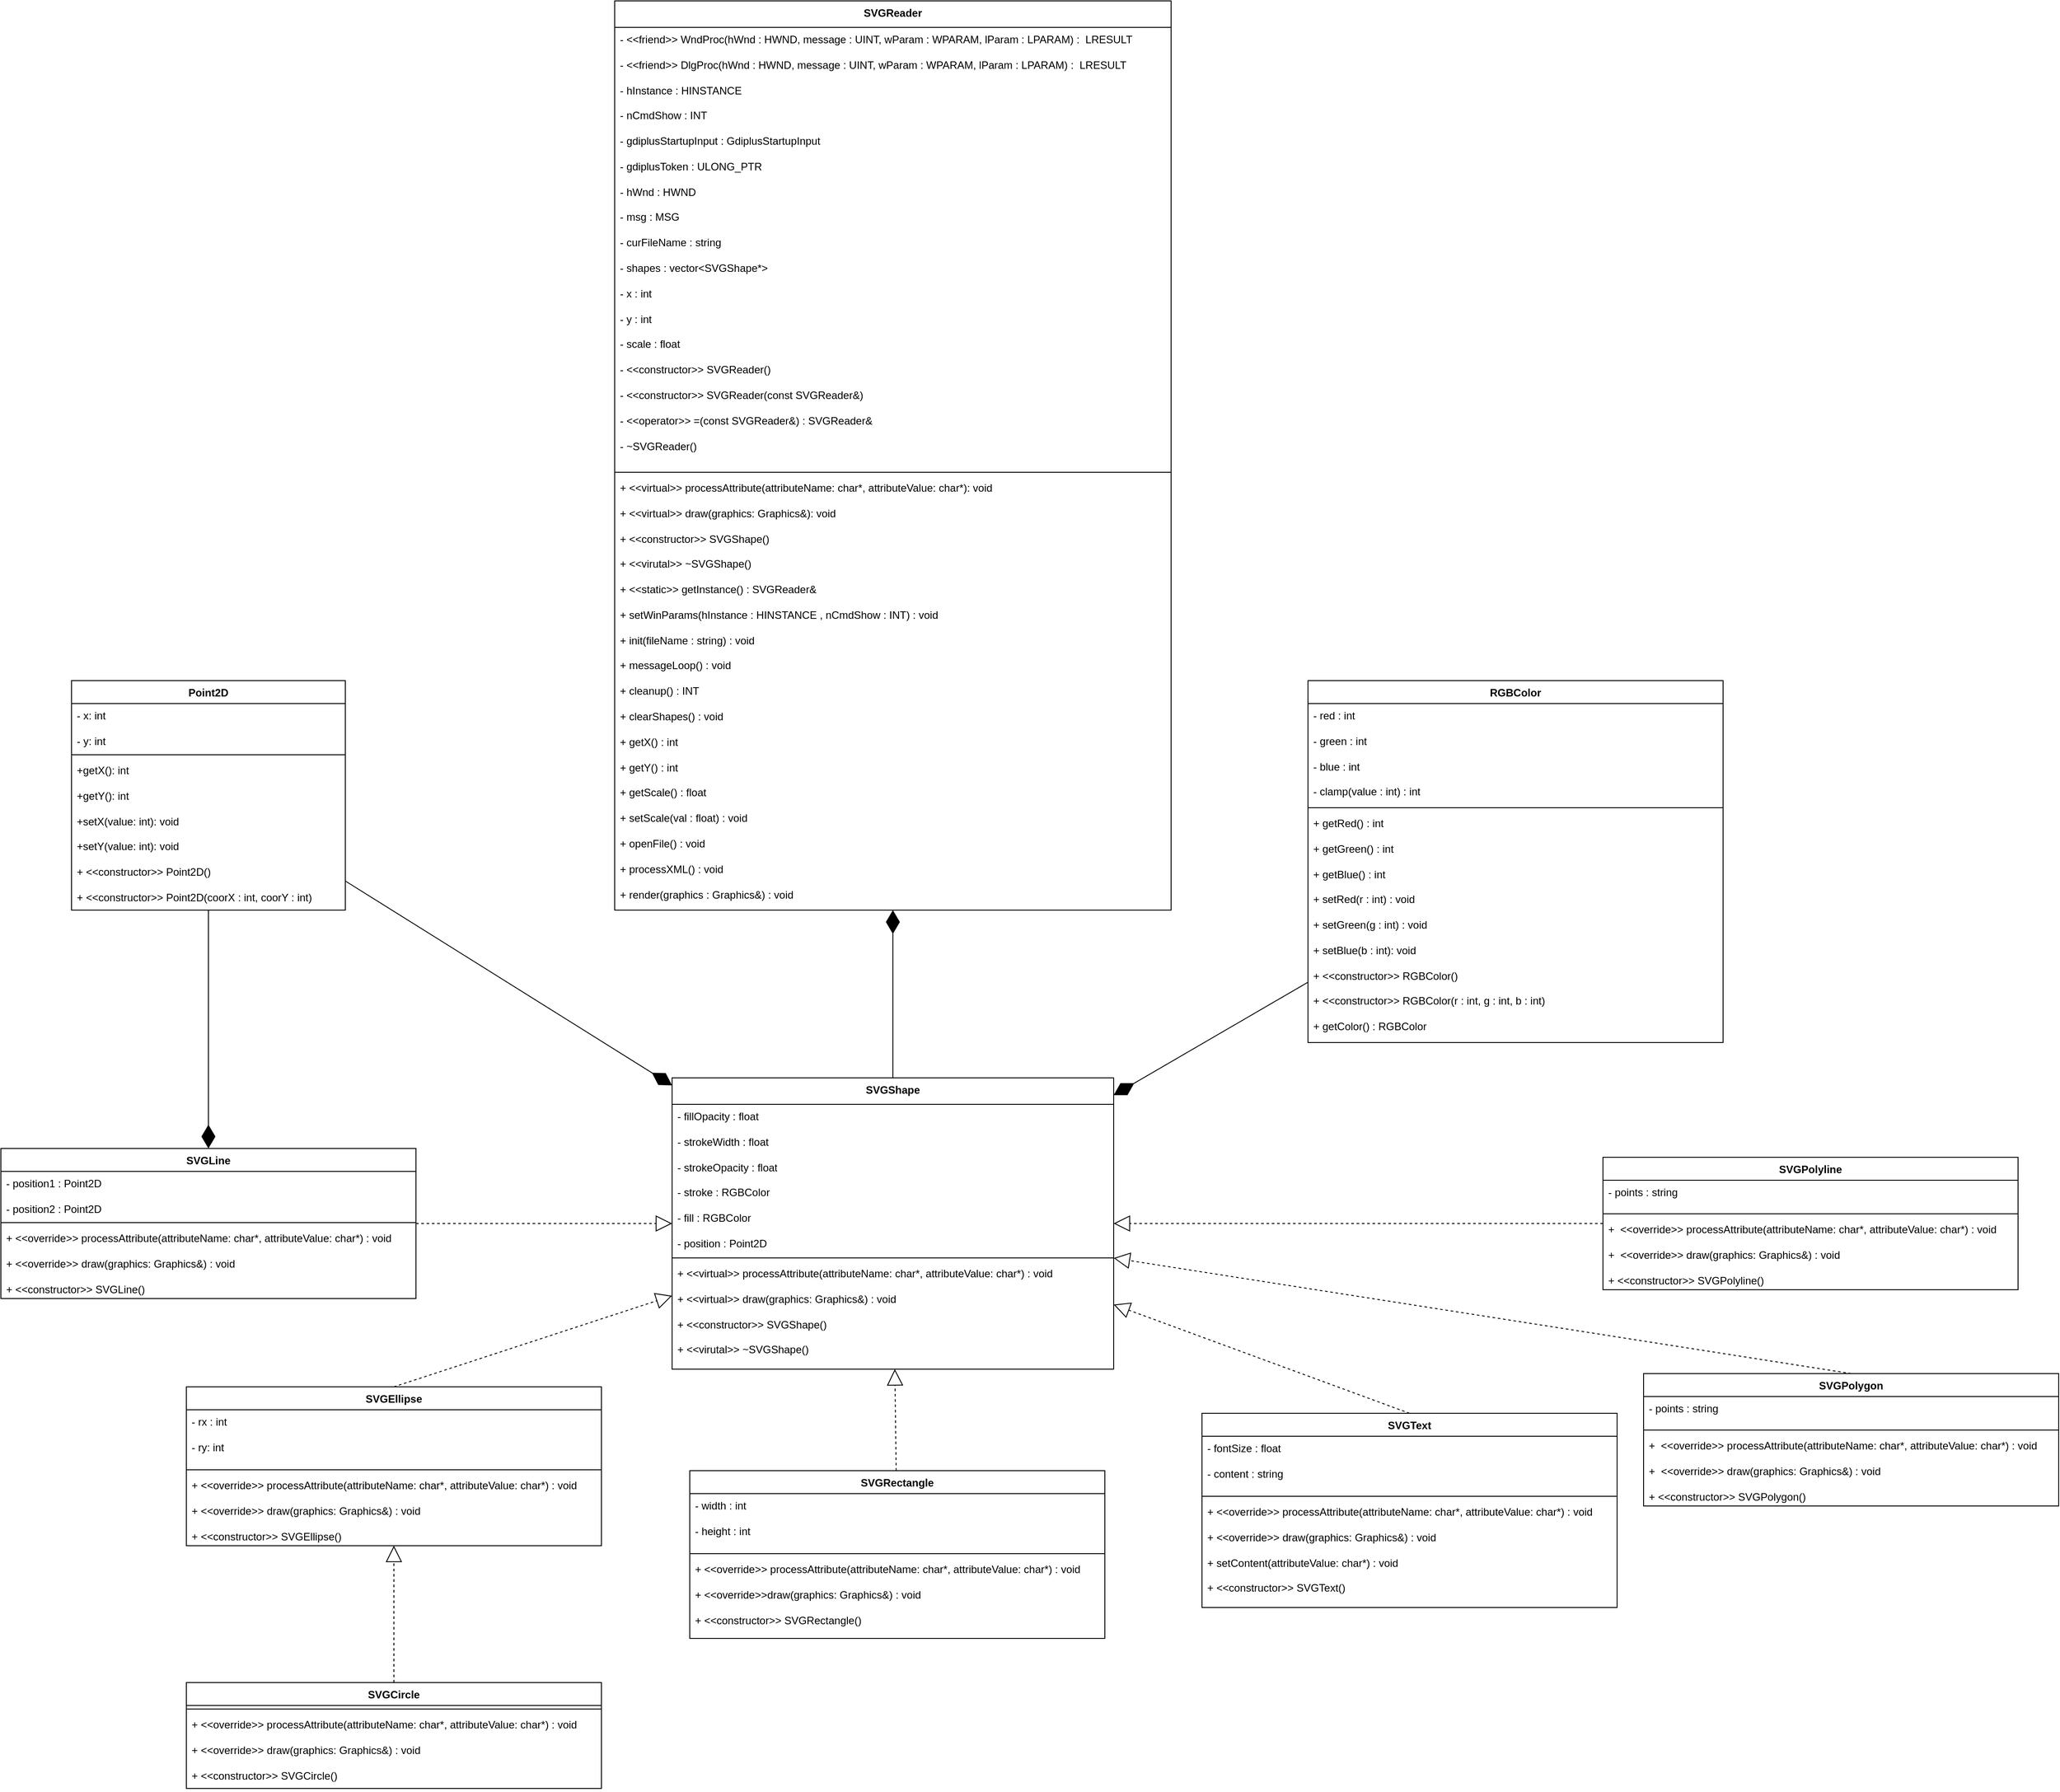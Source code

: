 <mxfile version="28.0.5">
  <diagram name="Page-1" id="-4OX5yKSPfMP0kh_d-33">
    <mxGraphModel dx="3087" dy="2325" grid="1" gridSize="10" guides="1" tooltips="1" connect="1" arrows="1" fold="1" page="1" pageScale="1" pageWidth="827" pageHeight="1169" math="0" shadow="0">
      <root>
        <mxCell id="0" />
        <mxCell id="1" parent="0" />
        <mxCell id="V3nbJTYaqaH0ywq8ftMy-5" value="RGBColor" style="swimlane;fontStyle=1;align=center;verticalAlign=top;childLayout=stackLayout;horizontal=1;startSize=26;horizontalStack=0;resizeParent=1;resizeParentMax=0;resizeLast=0;collapsible=1;marginBottom=0;whiteSpace=wrap;html=1;" parent="1" vertex="1">
          <mxGeometry x="1320" y="-200" width="470" height="410" as="geometry" />
        </mxCell>
        <mxCell id="V3nbJTYaqaH0ywq8ftMy-6" value="- red : int&lt;div&gt;&lt;br&gt;&lt;/div&gt;&lt;div&gt;- green : int&lt;/div&gt;&lt;div&gt;&lt;br&gt;&lt;/div&gt;&lt;div&gt;- blue : int&lt;/div&gt;&lt;div&gt;&lt;br&gt;&lt;/div&gt;&lt;div&gt;- clamp(value : int) : int&lt;/div&gt;" style="text;strokeColor=none;fillColor=none;align=left;verticalAlign=top;spacingLeft=4;spacingRight=4;overflow=hidden;rotatable=0;points=[[0,0.5],[1,0.5]];portConstraint=eastwest;whiteSpace=wrap;html=1;" parent="V3nbJTYaqaH0ywq8ftMy-5" vertex="1">
          <mxGeometry y="26" width="470" height="114" as="geometry" />
        </mxCell>
        <mxCell id="V3nbJTYaqaH0ywq8ftMy-7" value="" style="line;strokeWidth=1;fillColor=none;align=left;verticalAlign=middle;spacingTop=-1;spacingLeft=3;spacingRight=3;rotatable=0;labelPosition=right;points=[];portConstraint=eastwest;strokeColor=inherit;" parent="V3nbJTYaqaH0ywq8ftMy-5" vertex="1">
          <mxGeometry y="140" width="470" height="8" as="geometry" />
        </mxCell>
        <mxCell id="V3nbJTYaqaH0ywq8ftMy-8" value="&lt;div&gt;&lt;span style=&quot;background-color: transparent; color: light-dark(rgb(0, 0, 0), rgb(255, 255, 255));&quot;&gt;+ getRed() : int&lt;/span&gt;&lt;/div&gt;&lt;div&gt;&lt;span style=&quot;background-color: transparent; color: light-dark(rgb(0, 0, 0), rgb(255, 255, 255));&quot;&gt;&lt;br&gt;&lt;/span&gt;&lt;/div&gt;&lt;div&gt;+ getGreen() : int&lt;/div&gt;&lt;div&gt;&lt;br&gt;&lt;/div&gt;&lt;div&gt;+ getBlue() : int&lt;/div&gt;&lt;div&gt;&lt;br&gt;&lt;/div&gt;&lt;div&gt;&lt;span style=&quot;background-color: transparent; color: light-dark(rgb(0, 0, 0), rgb(255, 255, 255));&quot;&gt;+ setRed(r : int) : void&lt;/span&gt;&lt;/div&gt;&lt;div&gt;&lt;br&gt;&lt;/div&gt;&lt;div&gt;+ setGreen(g : int) : void&lt;/div&gt;&lt;div&gt;&lt;br&gt;&lt;/div&gt;&lt;div&gt;+ setBlue(b : int): void&lt;/div&gt;&lt;div&gt;&lt;br&gt;&lt;/div&gt;&lt;div&gt;+&amp;nbsp;&lt;span style=&quot;background-color: transparent; color: light-dark(rgb(0, 0, 0), rgb(255, 255, 255));&quot;&gt;&amp;lt;&amp;lt;constructor&amp;gt;&amp;gt;&amp;nbsp;&lt;/span&gt;&lt;span style=&quot;background-color: transparent; color: light-dark(rgb(0, 0, 0), rgb(255, 255, 255));&quot;&gt;RGBColor()&lt;/span&gt;&lt;/div&gt;&lt;div&gt;&lt;br&gt;&lt;/div&gt;&lt;div&gt;+&amp;nbsp;&lt;span style=&quot;background-color: transparent; color: light-dark(rgb(0, 0, 0), rgb(255, 255, 255));&quot;&gt;&amp;lt;&amp;lt;constructor&amp;gt;&amp;gt;&amp;nbsp;&lt;/span&gt;&lt;span style=&quot;background-color: transparent; color: light-dark(rgb(0, 0, 0), rgb(255, 255, 255));&quot;&gt;RGBColor(r : int, g : int, b : int)&amp;nbsp;&amp;nbsp;&lt;/span&gt;&lt;/div&gt;&lt;div&gt;&lt;br&gt;&lt;/div&gt;&lt;div&gt;+ getColor() : RGBColor&lt;/div&gt;" style="text;strokeColor=none;fillColor=none;align=left;verticalAlign=top;spacingLeft=4;spacingRight=4;overflow=hidden;rotatable=0;points=[[0,0.5],[1,0.5]];portConstraint=eastwest;whiteSpace=wrap;html=1;" parent="V3nbJTYaqaH0ywq8ftMy-5" vertex="1">
          <mxGeometry y="148" width="470" height="262" as="geometry" />
        </mxCell>
        <mxCell id="V3nbJTYaqaH0ywq8ftMy-9" value="SVGRectangle" style="swimlane;fontStyle=1;align=center;verticalAlign=top;childLayout=stackLayout;horizontal=1;startSize=26;horizontalStack=0;resizeParent=1;resizeParentMax=0;resizeLast=0;collapsible=1;marginBottom=0;whiteSpace=wrap;html=1;" parent="1" vertex="1">
          <mxGeometry x="620" y="695" width="470" height="190" as="geometry" />
        </mxCell>
        <mxCell id="V3nbJTYaqaH0ywq8ftMy-10" value="&lt;div&gt;&lt;span style=&quot;background-color: transparent; color: light-dark(rgb(0, 0, 0), rgb(255, 255, 255));&quot;&gt;- width : int&lt;/span&gt;&lt;/div&gt;&lt;div&gt;&lt;br&gt;&lt;/div&gt;&lt;div&gt;- height : int&lt;/div&gt;" style="text;strokeColor=none;fillColor=none;align=left;verticalAlign=top;spacingLeft=4;spacingRight=4;overflow=hidden;rotatable=0;points=[[0,0.5],[1,0.5]];portConstraint=eastwest;whiteSpace=wrap;html=1;" parent="V3nbJTYaqaH0ywq8ftMy-9" vertex="1">
          <mxGeometry y="26" width="470" height="64" as="geometry" />
        </mxCell>
        <mxCell id="V3nbJTYaqaH0ywq8ftMy-11" value="" style="line;strokeWidth=1;fillColor=none;align=left;verticalAlign=middle;spacingTop=-1;spacingLeft=3;spacingRight=3;rotatable=0;labelPosition=right;points=[];portConstraint=eastwest;strokeColor=inherit;" parent="V3nbJTYaqaH0ywq8ftMy-9" vertex="1">
          <mxGeometry y="90" width="470" height="8" as="geometry" />
        </mxCell>
        <mxCell id="V3nbJTYaqaH0ywq8ftMy-12" value="+ &amp;lt;&amp;lt;override&amp;gt;&amp;gt; processAttribute(attributeName: char*, attributeValue: char*) : void&lt;div&gt;&lt;br&gt;&lt;div&gt;+&amp;nbsp;&lt;span style=&quot;background-color: transparent; color: light-dark(rgb(0, 0, 0), rgb(255, 255, 255));&quot;&gt;&amp;lt;&amp;lt;override&amp;gt;&amp;gt;&lt;/span&gt;&lt;span style=&quot;background-color: transparent; color: light-dark(rgb(0, 0, 0), rgb(255, 255, 255));&quot;&gt;draw(graphics: Graphics&amp;amp;) : void&lt;/span&gt;&lt;/div&gt;&lt;/div&gt;&lt;div&gt;&lt;span style=&quot;background-color: transparent; color: light-dark(rgb(0, 0, 0), rgb(255, 255, 255));&quot;&gt;&lt;br&gt;&lt;/span&gt;&lt;/div&gt;&lt;div&gt;&lt;span style=&quot;background-color: transparent; color: light-dark(rgb(0, 0, 0), rgb(255, 255, 255));&quot;&gt;+&amp;nbsp;&lt;/span&gt;&lt;span style=&quot;background-color: transparent; color: light-dark(rgb(0, 0, 0), rgb(255, 255, 255));&quot;&gt;&amp;lt;&amp;lt;constructor&amp;gt;&amp;gt;&amp;nbsp;&lt;/span&gt;&lt;span style=&quot;background-color: transparent; color: light-dark(rgb(0, 0, 0), rgb(255, 255, 255));&quot;&gt;SVGRectangle()&lt;/span&gt;&lt;/div&gt;" style="text;strokeColor=none;fillColor=none;align=left;verticalAlign=top;spacingLeft=4;spacingRight=4;overflow=hidden;rotatable=0;points=[[0,0.5],[1,0.5]];portConstraint=eastwest;whiteSpace=wrap;html=1;" parent="V3nbJTYaqaH0ywq8ftMy-9" vertex="1">
          <mxGeometry y="98" width="470" height="92" as="geometry" />
        </mxCell>
        <mxCell id="V3nbJTYaqaH0ywq8ftMy-27" value="Point2D" style="swimlane;fontStyle=1;align=center;verticalAlign=top;childLayout=stackLayout;horizontal=1;startSize=26;horizontalStack=0;resizeParent=1;resizeParentMax=0;resizeLast=0;collapsible=1;marginBottom=0;whiteSpace=wrap;html=1;" parent="1" vertex="1">
          <mxGeometry x="-80" y="-200" width="310" height="260" as="geometry" />
        </mxCell>
        <mxCell id="V3nbJTYaqaH0ywq8ftMy-28" value="- x: int&lt;div&gt;&lt;br&gt;&lt;div&gt;- y: int&lt;/div&gt;&lt;/div&gt;" style="text;strokeColor=none;fillColor=none;align=left;verticalAlign=top;spacingLeft=4;spacingRight=4;overflow=hidden;rotatable=0;points=[[0,0.5],[1,0.5]];portConstraint=eastwest;whiteSpace=wrap;html=1;" parent="V3nbJTYaqaH0ywq8ftMy-27" vertex="1">
          <mxGeometry y="26" width="310" height="54" as="geometry" />
        </mxCell>
        <mxCell id="V3nbJTYaqaH0ywq8ftMy-29" value="" style="line;strokeWidth=1;fillColor=none;align=left;verticalAlign=middle;spacingTop=-1;spacingLeft=3;spacingRight=3;rotatable=0;labelPosition=right;points=[];portConstraint=eastwest;strokeColor=inherit;" parent="V3nbJTYaqaH0ywq8ftMy-27" vertex="1">
          <mxGeometry y="80" width="310" height="8" as="geometry" />
        </mxCell>
        <mxCell id="V3nbJTYaqaH0ywq8ftMy-30" value="+getX(): int&lt;div&gt;&lt;br&gt;&lt;/div&gt;&lt;div&gt;+getY(): int&lt;/div&gt;&lt;div&gt;&lt;br&gt;&lt;/div&gt;&lt;div&gt;+setX(value: int): void&lt;/div&gt;&lt;div&gt;&lt;br&gt;&lt;/div&gt;&lt;div&gt;+setY(value: int): void&lt;br&gt;&lt;div&gt;&lt;br&gt;&lt;div&gt;+&amp;nbsp;&lt;span style=&quot;background-color: transparent; color: light-dark(rgb(0, 0, 0), rgb(255, 255, 255));&quot;&gt;&amp;lt;&amp;lt;constructor&amp;gt;&amp;gt;&amp;nbsp;&lt;/span&gt;&lt;span style=&quot;background-color: transparent; color: light-dark(rgb(0, 0, 0), rgb(255, 255, 255));&quot;&gt;Point2D()&lt;/span&gt;&lt;/div&gt;&lt;/div&gt;&lt;/div&gt;&lt;div&gt;&lt;br&gt;&lt;/div&gt;&lt;div&gt;+&amp;nbsp;&lt;span style=&quot;background-color: transparent; color: light-dark(rgb(0, 0, 0), rgb(255, 255, 255));&quot;&gt;&amp;lt;&amp;lt;constructor&amp;gt;&amp;gt;&amp;nbsp;&lt;/span&gt;&lt;span style=&quot;background-color: transparent; color: light-dark(rgb(0, 0, 0), rgb(255, 255, 255));&quot;&gt;Point2D(coorX : int, coorY : int)&lt;/span&gt;&lt;/div&gt;" style="text;strokeColor=none;fillColor=none;align=left;verticalAlign=top;spacingLeft=4;spacingRight=4;overflow=hidden;rotatable=0;points=[[0,0.5],[1,0.5]];portConstraint=eastwest;whiteSpace=wrap;html=1;" parent="V3nbJTYaqaH0ywq8ftMy-27" vertex="1">
          <mxGeometry y="88" width="310" height="172" as="geometry" />
        </mxCell>
        <mxCell id="V3nbJTYaqaH0ywq8ftMy-41" value="SVGText" style="swimlane;fontStyle=1;align=center;verticalAlign=top;childLayout=stackLayout;horizontal=1;startSize=26;horizontalStack=0;resizeParent=1;resizeParentMax=0;resizeLast=0;collapsible=1;marginBottom=0;whiteSpace=wrap;html=1;" parent="1" vertex="1">
          <mxGeometry x="1200" y="630" width="470" height="220" as="geometry" />
        </mxCell>
        <mxCell id="V3nbJTYaqaH0ywq8ftMy-42" value="&lt;div&gt;&lt;span style=&quot;background-color: transparent; color: light-dark(rgb(0, 0, 0), rgb(255, 255, 255));&quot;&gt;- fontSize : float&lt;/span&gt;&lt;/div&gt;&lt;div&gt;&lt;br&gt;&lt;/div&gt;&lt;div&gt;- content : string&lt;/div&gt;&lt;div&gt;&lt;br&gt;&lt;/div&gt;" style="text;strokeColor=none;fillColor=none;align=left;verticalAlign=top;spacingLeft=4;spacingRight=4;overflow=hidden;rotatable=0;points=[[0,0.5],[1,0.5]];portConstraint=eastwest;whiteSpace=wrap;html=1;" parent="V3nbJTYaqaH0ywq8ftMy-41" vertex="1">
          <mxGeometry y="26" width="470" height="64" as="geometry" />
        </mxCell>
        <mxCell id="V3nbJTYaqaH0ywq8ftMy-43" value="" style="line;strokeWidth=1;fillColor=none;align=left;verticalAlign=middle;spacingTop=-1;spacingLeft=3;spacingRight=3;rotatable=0;labelPosition=right;points=[];portConstraint=eastwest;strokeColor=inherit;" parent="V3nbJTYaqaH0ywq8ftMy-41" vertex="1">
          <mxGeometry y="90" width="470" height="8" as="geometry" />
        </mxCell>
        <mxCell id="V3nbJTYaqaH0ywq8ftMy-44" value="+ &amp;lt;&amp;lt;override&amp;gt;&amp;gt; processAttribute(attributeName: char*, attributeValue: char*) : void&lt;div&gt;&lt;br&gt;&lt;div&gt;+&amp;nbsp;&lt;span style=&quot;background-color: transparent; color: light-dark(rgb(0, 0, 0), rgb(255, 255, 255));&quot;&gt;&amp;lt;&amp;lt;override&amp;gt;&amp;gt;&amp;nbsp;&lt;/span&gt;&lt;span style=&quot;background-color: transparent; color: light-dark(rgb(0, 0, 0), rgb(255, 255, 255));&quot;&gt;draw(graphics: Graphics&amp;amp;) : void&lt;/span&gt;&lt;/div&gt;&lt;/div&gt;&lt;div&gt;&lt;br&gt;&lt;/div&gt;&lt;div&gt;+ setContent(&lt;span style=&quot;background-color: transparent; color: light-dark(rgb(0, 0, 0), rgb(255, 255, 255));&quot;&gt;attributeValue: char*&lt;/span&gt;&lt;span style=&quot;background-color: transparent; color: light-dark(rgb(0, 0, 0), rgb(255, 255, 255));&quot;&gt;) : void&lt;/span&gt;&lt;/div&gt;&lt;div&gt;&lt;span style=&quot;background-color: transparent; color: light-dark(rgb(0, 0, 0), rgb(255, 255, 255));&quot;&gt;&lt;br&gt;&lt;/span&gt;&lt;/div&gt;&lt;div&gt;&lt;span style=&quot;background-color: transparent; color: light-dark(rgb(0, 0, 0), rgb(255, 255, 255));&quot;&gt;+&amp;nbsp;&lt;/span&gt;&lt;span style=&quot;background-color: transparent; color: light-dark(rgb(0, 0, 0), rgb(255, 255, 255));&quot;&gt;&amp;lt;&amp;lt;constructor&amp;gt;&amp;gt;&amp;nbsp;&lt;/span&gt;&lt;span style=&quot;background-color: transparent; color: light-dark(rgb(0, 0, 0), rgb(255, 255, 255));&quot;&gt;SVGText()&lt;/span&gt;&lt;/div&gt;" style="text;strokeColor=none;fillColor=none;align=left;verticalAlign=top;spacingLeft=4;spacingRight=4;overflow=hidden;rotatable=0;points=[[0,0.5],[1,0.5]];portConstraint=eastwest;whiteSpace=wrap;html=1;" parent="V3nbJTYaqaH0ywq8ftMy-41" vertex="1">
          <mxGeometry y="98" width="470" height="122" as="geometry" />
        </mxCell>
        <mxCell id="V3nbJTYaqaH0ywq8ftMy-45" value="SVGCircle" style="swimlane;fontStyle=1;align=center;verticalAlign=top;childLayout=stackLayout;horizontal=1;startSize=26;horizontalStack=0;resizeParent=1;resizeParentMax=0;resizeLast=0;collapsible=1;marginBottom=0;whiteSpace=wrap;html=1;" parent="1" vertex="1">
          <mxGeometry x="50" y="935" width="470" height="120" as="geometry" />
        </mxCell>
        <mxCell id="V3nbJTYaqaH0ywq8ftMy-47" value="" style="line;strokeWidth=1;fillColor=none;align=left;verticalAlign=middle;spacingTop=-1;spacingLeft=3;spacingRight=3;rotatable=0;labelPosition=right;points=[];portConstraint=eastwest;strokeColor=inherit;" parent="V3nbJTYaqaH0ywq8ftMy-45" vertex="1">
          <mxGeometry y="26" width="470" height="8" as="geometry" />
        </mxCell>
        <mxCell id="V3nbJTYaqaH0ywq8ftMy-48" value="+ &amp;lt;&amp;lt;override&amp;gt;&amp;gt;&amp;nbsp;processAttribute(attributeName: char*, attributeValue: char*) : void&lt;div&gt;&lt;br&gt;&lt;div&gt;+&amp;nbsp;&lt;span style=&quot;background-color: transparent; color: light-dark(rgb(0, 0, 0), rgb(255, 255, 255));&quot;&gt;&amp;lt;&amp;lt;override&amp;gt;&amp;gt;&lt;/span&gt;&lt;span style=&quot;background-color: transparent; color: light-dark(rgb(0, 0, 0), rgb(255, 255, 255));&quot;&gt;&amp;nbsp;&lt;/span&gt;&lt;span style=&quot;background-color: transparent; color: light-dark(rgb(0, 0, 0), rgb(255, 255, 255));&quot;&gt;draw(graphics: Graphics&amp;amp;) : void&lt;/span&gt;&lt;/div&gt;&lt;/div&gt;&lt;div&gt;&lt;span style=&quot;background-color: transparent; color: light-dark(rgb(0, 0, 0), rgb(255, 255, 255));&quot;&gt;&lt;br&gt;&lt;/span&gt;&lt;/div&gt;&lt;div&gt;&lt;span style=&quot;background-color: transparent; color: light-dark(rgb(0, 0, 0), rgb(255, 255, 255));&quot;&gt;+&amp;nbsp;&lt;/span&gt;&lt;span style=&quot;background-color: transparent; color: light-dark(rgb(0, 0, 0), rgb(255, 255, 255));&quot;&gt;&amp;lt;&amp;lt;constructor&amp;gt;&amp;gt;&amp;nbsp;&lt;/span&gt;&lt;span style=&quot;background-color: transparent; color: light-dark(rgb(0, 0, 0), rgb(255, 255, 255));&quot;&gt;SVGCircle()&lt;/span&gt;&lt;/div&gt;" style="text;strokeColor=none;fillColor=none;align=left;verticalAlign=top;spacingLeft=4;spacingRight=4;overflow=hidden;rotatable=0;points=[[0,0.5],[1,0.5]];portConstraint=eastwest;whiteSpace=wrap;html=1;" parent="V3nbJTYaqaH0ywq8ftMy-45" vertex="1">
          <mxGeometry y="34" width="470" height="86" as="geometry" />
        </mxCell>
        <mxCell id="V3nbJTYaqaH0ywq8ftMy-49" value="SVGEllipse" style="swimlane;fontStyle=1;align=center;verticalAlign=top;childLayout=stackLayout;horizontal=1;startSize=26;horizontalStack=0;resizeParent=1;resizeParentMax=0;resizeLast=0;collapsible=1;marginBottom=0;whiteSpace=wrap;html=1;" parent="1" vertex="1">
          <mxGeometry x="50" y="600" width="470" height="180" as="geometry" />
        </mxCell>
        <mxCell id="V3nbJTYaqaH0ywq8ftMy-50" value="&lt;div&gt;&lt;span style=&quot;background-color: transparent; color: light-dark(rgb(0, 0, 0), rgb(255, 255, 255));&quot;&gt;- rx : int&lt;/span&gt;&lt;/div&gt;&lt;div&gt;&lt;br&gt;&lt;/div&gt;&lt;div&gt;- ry: int&lt;/div&gt;" style="text;strokeColor=none;fillColor=none;align=left;verticalAlign=top;spacingLeft=4;spacingRight=4;overflow=hidden;rotatable=0;points=[[0,0.5],[1,0.5]];portConstraint=eastwest;whiteSpace=wrap;html=1;" parent="V3nbJTYaqaH0ywq8ftMy-49" vertex="1">
          <mxGeometry y="26" width="470" height="64" as="geometry" />
        </mxCell>
        <mxCell id="V3nbJTYaqaH0ywq8ftMy-51" value="" style="line;strokeWidth=1;fillColor=none;align=left;verticalAlign=middle;spacingTop=-1;spacingLeft=3;spacingRight=3;rotatable=0;labelPosition=right;points=[];portConstraint=eastwest;strokeColor=inherit;" parent="V3nbJTYaqaH0ywq8ftMy-49" vertex="1">
          <mxGeometry y="90" width="470" height="8" as="geometry" />
        </mxCell>
        <mxCell id="V3nbJTYaqaH0ywq8ftMy-52" value="+ &amp;lt;&amp;lt;override&amp;gt;&amp;gt; processAttribute(attributeName: char*, attributeValue: char*) : void&lt;div&gt;&lt;br&gt;&lt;div&gt;+&amp;nbsp;&lt;span style=&quot;background-color: transparent; color: light-dark(rgb(0, 0, 0), rgb(255, 255, 255));&quot;&gt;&amp;lt;&amp;lt;override&amp;gt;&amp;gt;&amp;nbsp;&lt;/span&gt;&lt;span style=&quot;background-color: transparent; color: light-dark(rgb(0, 0, 0), rgb(255, 255, 255));&quot;&gt;draw(graphics: Graphics&amp;amp;) : void&lt;/span&gt;&lt;/div&gt;&lt;/div&gt;&lt;div&gt;&lt;span style=&quot;background-color: transparent; color: light-dark(rgb(0, 0, 0), rgb(255, 255, 255));&quot;&gt;&lt;br&gt;&lt;/span&gt;&lt;/div&gt;&lt;div&gt;&lt;span style=&quot;background-color: transparent; color: light-dark(rgb(0, 0, 0), rgb(255, 255, 255));&quot;&gt;+&amp;nbsp;&lt;/span&gt;&lt;span style=&quot;background-color: transparent; color: light-dark(rgb(0, 0, 0), rgb(255, 255, 255));&quot;&gt;&amp;lt;&amp;lt;constructor&amp;gt;&amp;gt;&amp;nbsp;&lt;/span&gt;&lt;span style=&quot;background-color: transparent; color: light-dark(rgb(0, 0, 0), rgb(255, 255, 255));&quot;&gt;SVGEllipse()&lt;/span&gt;&lt;/div&gt;" style="text;strokeColor=none;fillColor=none;align=left;verticalAlign=top;spacingLeft=4;spacingRight=4;overflow=hidden;rotatable=0;points=[[0,0.5],[1,0.5]];portConstraint=eastwest;whiteSpace=wrap;html=1;" parent="V3nbJTYaqaH0ywq8ftMy-49" vertex="1">
          <mxGeometry y="98" width="470" height="82" as="geometry" />
        </mxCell>
        <mxCell id="V3nbJTYaqaH0ywq8ftMy-53" value="SVGLine" style="swimlane;fontStyle=1;align=center;verticalAlign=top;childLayout=stackLayout;horizontal=1;startSize=26;horizontalStack=0;resizeParent=1;resizeParentMax=0;resizeLast=0;collapsible=1;marginBottom=0;whiteSpace=wrap;html=1;" parent="1" vertex="1">
          <mxGeometry x="-160" y="330" width="470" height="170" as="geometry" />
        </mxCell>
        <mxCell id="V3nbJTYaqaH0ywq8ftMy-54" value="&lt;div&gt;&lt;span style=&quot;background-color: transparent; color: light-dark(rgb(0, 0, 0), rgb(255, 255, 255));&quot;&gt;- position1 : Point2D&lt;/span&gt;&lt;/div&gt;&lt;div&gt;&lt;br&gt;&lt;/div&gt;&lt;div&gt;- position2 : Point2D&lt;/div&gt;&lt;div&gt;&lt;br&gt;&lt;/div&gt;" style="text;strokeColor=none;fillColor=none;align=left;verticalAlign=top;spacingLeft=4;spacingRight=4;overflow=hidden;rotatable=0;points=[[0,0.5],[1,0.5]];portConstraint=eastwest;whiteSpace=wrap;html=1;" parent="V3nbJTYaqaH0ywq8ftMy-53" vertex="1">
          <mxGeometry y="26" width="470" height="54" as="geometry" />
        </mxCell>
        <mxCell id="V3nbJTYaqaH0ywq8ftMy-55" value="" style="line;strokeWidth=1;fillColor=none;align=left;verticalAlign=middle;spacingTop=-1;spacingLeft=3;spacingRight=3;rotatable=0;labelPosition=right;points=[];portConstraint=eastwest;strokeColor=inherit;" parent="V3nbJTYaqaH0ywq8ftMy-53" vertex="1">
          <mxGeometry y="80" width="470" height="8" as="geometry" />
        </mxCell>
        <mxCell id="V3nbJTYaqaH0ywq8ftMy-56" value="+ &amp;lt;&amp;lt;override&amp;gt;&amp;gt;&amp;nbsp;processAttribute(attributeName: char*, attributeValue: char*) : void&lt;div&gt;&lt;br&gt;&lt;div&gt;+&amp;nbsp;&lt;span style=&quot;background-color: transparent; color: light-dark(rgb(0, 0, 0), rgb(255, 255, 255));&quot;&gt;&amp;lt;&amp;lt;override&amp;gt;&amp;gt;&lt;/span&gt;&lt;span style=&quot;background-color: transparent; color: light-dark(rgb(0, 0, 0), rgb(255, 255, 255));&quot;&gt;&amp;nbsp;&lt;/span&gt;&lt;span style=&quot;background-color: transparent; color: light-dark(rgb(0, 0, 0), rgb(255, 255, 255));&quot;&gt;draw(graphics: Graphics&amp;amp;) : void&lt;/span&gt;&lt;/div&gt;&lt;/div&gt;&lt;div&gt;&lt;span style=&quot;background-color: transparent; color: light-dark(rgb(0, 0, 0), rgb(255, 255, 255));&quot;&gt;&lt;br&gt;&lt;/span&gt;&lt;/div&gt;&lt;div&gt;&lt;span style=&quot;background-color: transparent; color: light-dark(rgb(0, 0, 0), rgb(255, 255, 255));&quot;&gt;+&amp;nbsp;&lt;/span&gt;&lt;span style=&quot;background-color: transparent; color: light-dark(rgb(0, 0, 0), rgb(255, 255, 255));&quot;&gt;&amp;lt;&amp;lt;constructor&amp;gt;&amp;gt;&amp;nbsp;&lt;/span&gt;&lt;span style=&quot;background-color: transparent; color: light-dark(rgb(0, 0, 0), rgb(255, 255, 255));&quot;&gt;SVGLine()&lt;/span&gt;&lt;/div&gt;" style="text;strokeColor=none;fillColor=none;align=left;verticalAlign=top;spacingLeft=4;spacingRight=4;overflow=hidden;rotatable=0;points=[[0,0.5],[1,0.5]];portConstraint=eastwest;whiteSpace=wrap;html=1;" parent="V3nbJTYaqaH0ywq8ftMy-53" vertex="1">
          <mxGeometry y="88" width="470" height="82" as="geometry" />
        </mxCell>
        <mxCell id="V3nbJTYaqaH0ywq8ftMy-57" value="SVGPolyline" style="swimlane;fontStyle=1;align=center;verticalAlign=top;childLayout=stackLayout;horizontal=1;startSize=26;horizontalStack=0;resizeParent=1;resizeParentMax=0;resizeLast=0;collapsible=1;marginBottom=0;whiteSpace=wrap;html=1;" parent="1" vertex="1">
          <mxGeometry x="1654" y="340" width="470" height="150" as="geometry" />
        </mxCell>
        <mxCell id="V3nbJTYaqaH0ywq8ftMy-58" value="&lt;div&gt;&lt;span style=&quot;background-color: transparent; color: light-dark(rgb(0, 0, 0), rgb(255, 255, 255));&quot;&gt;- points : string&lt;/span&gt;&lt;/div&gt;&lt;div&gt;&lt;br&gt;&lt;/div&gt;" style="text;strokeColor=none;fillColor=none;align=left;verticalAlign=top;spacingLeft=4;spacingRight=4;overflow=hidden;rotatable=0;points=[[0,0.5],[1,0.5]];portConstraint=eastwest;whiteSpace=wrap;html=1;" parent="V3nbJTYaqaH0ywq8ftMy-57" vertex="1">
          <mxGeometry y="26" width="470" height="34" as="geometry" />
        </mxCell>
        <mxCell id="V3nbJTYaqaH0ywq8ftMy-59" value="" style="line;strokeWidth=1;fillColor=none;align=left;verticalAlign=middle;spacingTop=-1;spacingLeft=3;spacingRight=3;rotatable=0;labelPosition=right;points=[];portConstraint=eastwest;strokeColor=inherit;" parent="V3nbJTYaqaH0ywq8ftMy-57" vertex="1">
          <mxGeometry y="60" width="470" height="8" as="geometry" />
        </mxCell>
        <mxCell id="V3nbJTYaqaH0ywq8ftMy-60" value="+&amp;nbsp;&amp;nbsp;&amp;lt;&amp;lt;override&amp;gt;&amp;gt;&amp;nbsp;processAttribute(attributeName: char*, attributeValue: char*) : void&lt;div&gt;&lt;br&gt;&lt;div&gt;+&amp;nbsp;&lt;span style=&quot;background-color: transparent; color: light-dark(rgb(0, 0, 0), rgb(255, 255, 255));&quot;&gt;&amp;nbsp;&lt;/span&gt;&lt;span style=&quot;background-color: transparent; color: light-dark(rgb(0, 0, 0), rgb(255, 255, 255));&quot;&gt;&amp;lt;&amp;lt;override&amp;gt;&amp;gt;&lt;/span&gt;&lt;span style=&quot;background-color: transparent; color: light-dark(rgb(0, 0, 0), rgb(255, 255, 255));&quot;&gt;&amp;nbsp;&lt;/span&gt;&lt;span style=&quot;background-color: transparent; color: light-dark(rgb(0, 0, 0), rgb(255, 255, 255));&quot;&gt;draw(graphics: Graphics&amp;amp;) : void&lt;/span&gt;&lt;/div&gt;&lt;/div&gt;&lt;div&gt;&lt;span style=&quot;background-color: transparent; color: light-dark(rgb(0, 0, 0), rgb(255, 255, 255));&quot;&gt;&lt;br&gt;&lt;/span&gt;&lt;/div&gt;&lt;div&gt;&lt;span style=&quot;background-color: transparent; color: light-dark(rgb(0, 0, 0), rgb(255, 255, 255));&quot;&gt;+ &amp;lt;&amp;lt;constructor&amp;gt;&amp;gt; SVGPolyline()&lt;/span&gt;&lt;/div&gt;" style="text;strokeColor=none;fillColor=none;align=left;verticalAlign=top;spacingLeft=4;spacingRight=4;overflow=hidden;rotatable=0;points=[[0,0.5],[1,0.5]];portConstraint=eastwest;whiteSpace=wrap;html=1;" parent="V3nbJTYaqaH0ywq8ftMy-57" vertex="1">
          <mxGeometry y="68" width="470" height="82" as="geometry" />
        </mxCell>
        <mxCell id="V3nbJTYaqaH0ywq8ftMy-61" value="SVGPolygon" style="swimlane;fontStyle=1;align=center;verticalAlign=top;childLayout=stackLayout;horizontal=1;startSize=26;horizontalStack=0;resizeParent=1;resizeParentMax=0;resizeLast=0;collapsible=1;marginBottom=0;whiteSpace=wrap;html=1;" parent="1" vertex="1">
          <mxGeometry x="1700" y="585" width="470" height="150" as="geometry" />
        </mxCell>
        <mxCell id="V3nbJTYaqaH0ywq8ftMy-62" value="&lt;div&gt;&lt;span style=&quot;background-color: transparent; color: light-dark(rgb(0, 0, 0), rgb(255, 255, 255));&quot;&gt;- points : string&lt;/span&gt;&lt;/div&gt;&lt;div&gt;&lt;br&gt;&lt;/div&gt;" style="text;strokeColor=none;fillColor=none;align=left;verticalAlign=top;spacingLeft=4;spacingRight=4;overflow=hidden;rotatable=0;points=[[0,0.5],[1,0.5]];portConstraint=eastwest;whiteSpace=wrap;html=1;" parent="V3nbJTYaqaH0ywq8ftMy-61" vertex="1">
          <mxGeometry y="26" width="470" height="34" as="geometry" />
        </mxCell>
        <mxCell id="V3nbJTYaqaH0ywq8ftMy-63" value="" style="line;strokeWidth=1;fillColor=none;align=left;verticalAlign=middle;spacingTop=-1;spacingLeft=3;spacingRight=3;rotatable=0;labelPosition=right;points=[];portConstraint=eastwest;strokeColor=inherit;" parent="V3nbJTYaqaH0ywq8ftMy-61" vertex="1">
          <mxGeometry y="60" width="470" height="8" as="geometry" />
        </mxCell>
        <mxCell id="V3nbJTYaqaH0ywq8ftMy-64" value="+&amp;nbsp;&amp;nbsp;&amp;lt;&amp;lt;override&amp;gt;&amp;gt;&amp;nbsp;processAttribute(attributeName: char*, attributeValue: char*) : void&lt;div&gt;&lt;br&gt;&lt;div&gt;+&amp;nbsp;&lt;span style=&quot;background-color: transparent; color: light-dark(rgb(0, 0, 0), rgb(255, 255, 255));&quot;&gt;&amp;nbsp;&lt;/span&gt;&lt;span style=&quot;background-color: transparent; color: light-dark(rgb(0, 0, 0), rgb(255, 255, 255));&quot;&gt;&amp;lt;&amp;lt;override&amp;gt;&amp;gt;&lt;/span&gt;&lt;span style=&quot;background-color: transparent; color: light-dark(rgb(0, 0, 0), rgb(255, 255, 255));&quot;&gt;&amp;nbsp;&lt;/span&gt;&lt;span style=&quot;background-color: transparent; color: light-dark(rgb(0, 0, 0), rgb(255, 255, 255));&quot;&gt;draw(graphics: Graphics&amp;amp;) : void&lt;/span&gt;&lt;/div&gt;&lt;/div&gt;&lt;div&gt;&lt;span style=&quot;background-color: transparent; color: light-dark(rgb(0, 0, 0), rgb(255, 255, 255));&quot;&gt;&lt;br&gt;&lt;/span&gt;&lt;/div&gt;&lt;div&gt;&lt;span style=&quot;background-color: transparent; color: light-dark(rgb(0, 0, 0), rgb(255, 255, 255));&quot;&gt;+&amp;nbsp;&lt;/span&gt;&lt;span style=&quot;background-color: transparent; color: light-dark(rgb(0, 0, 0), rgb(255, 255, 255));&quot;&gt;&amp;lt;&amp;lt;constructor&amp;gt;&amp;gt;&amp;nbsp;&lt;/span&gt;&lt;span style=&quot;background-color: transparent; color: light-dark(rgb(0, 0, 0), rgb(255, 255, 255));&quot;&gt;SVGPolygon()&lt;/span&gt;&lt;/div&gt;" style="text;strokeColor=none;fillColor=none;align=left;verticalAlign=top;spacingLeft=4;spacingRight=4;overflow=hidden;rotatable=0;points=[[0,0.5],[1,0.5]];portConstraint=eastwest;whiteSpace=wrap;html=1;" parent="V3nbJTYaqaH0ywq8ftMy-61" vertex="1">
          <mxGeometry y="68" width="470" height="82" as="geometry" />
        </mxCell>
        <mxCell id="V3nbJTYaqaH0ywq8ftMy-65" value="" style="endArrow=block;endSize=16;endFill=0;html=1;rounded=0;dashed=1;" parent="1" source="V3nbJTYaqaH0ywq8ftMy-53" target="ygpSgVV2RURHZo7oEBVS-9" edge="1">
          <mxGeometry x="0.001" width="160" relative="1" as="geometry">
            <mxPoint x="970" y="180" as="sourcePoint" />
            <mxPoint x="730" y="475.978" as="targetPoint" />
            <mxPoint as="offset" />
          </mxGeometry>
        </mxCell>
        <mxCell id="V3nbJTYaqaH0ywq8ftMy-66" value="" style="endArrow=block;endSize=16;endFill=0;html=1;rounded=0;dashed=1;" parent="1" source="V3nbJTYaqaH0ywq8ftMy-57" target="ygpSgVV2RURHZo7oEBVS-9" edge="1">
          <mxGeometry width="160" relative="1" as="geometry">
            <mxPoint x="770" y="-20" as="sourcePoint" />
            <mxPoint x="1150" y="477.563" as="targetPoint" />
          </mxGeometry>
        </mxCell>
        <mxCell id="V3nbJTYaqaH0ywq8ftMy-67" value="" style="endArrow=block;endSize=16;endFill=0;html=1;rounded=0;dashed=1;exitX=0.5;exitY=0;exitDx=0;exitDy=0;" parent="1" source="V3nbJTYaqaH0ywq8ftMy-61" target="ygpSgVV2RURHZo7oEBVS-9" edge="1">
          <mxGeometry width="160" relative="1" as="geometry">
            <mxPoint x="1266" y="350" as="sourcePoint" />
            <mxPoint x="1128.643" y="492" as="targetPoint" />
          </mxGeometry>
        </mxCell>
        <mxCell id="V3nbJTYaqaH0ywq8ftMy-68" value="" style="endArrow=block;endSize=16;endFill=0;html=1;rounded=0;dashed=1;exitX=0.5;exitY=0;exitDx=0;exitDy=0;" parent="1" source="V3nbJTYaqaH0ywq8ftMy-41" target="ygpSgVV2RURHZo7oEBVS-9" edge="1">
          <mxGeometry width="160" relative="1" as="geometry">
            <mxPoint x="1350" y="460" as="sourcePoint" />
            <mxPoint x="1030.814" y="492" as="targetPoint" />
          </mxGeometry>
        </mxCell>
        <mxCell id="V3nbJTYaqaH0ywq8ftMy-69" value="" style="endArrow=block;endSize=16;endFill=0;html=1;rounded=0;dashed=1;" parent="1" source="V3nbJTYaqaH0ywq8ftMy-9" target="ygpSgVV2RURHZo7oEBVS-9" edge="1">
          <mxGeometry width="160" relative="1" as="geometry">
            <mxPoint x="990" y="460" as="sourcePoint" />
            <mxPoint x="935.74" y="492" as="targetPoint" />
          </mxGeometry>
        </mxCell>
        <mxCell id="V3nbJTYaqaH0ywq8ftMy-70" value="" style="endArrow=block;endSize=16;endFill=0;html=1;rounded=0;dashed=1;" parent="1" source="V3nbJTYaqaH0ywq8ftMy-45" target="V3nbJTYaqaH0ywq8ftMy-49" edge="1">
          <mxGeometry x="-0.051" y="1" width="160" relative="1" as="geometry">
            <mxPoint x="255" y="600" as="sourcePoint" />
            <mxPoint x="830.985" y="492" as="targetPoint" />
            <mxPoint as="offset" />
            <Array as="points" />
          </mxGeometry>
        </mxCell>
        <mxCell id="V3nbJTYaqaH0ywq8ftMy-71" value="" style="endArrow=block;endSize=16;endFill=0;html=1;rounded=0;dashed=1;exitX=0.5;exitY=0;exitDx=0;exitDy=0;" parent="1" source="V3nbJTYaqaH0ywq8ftMy-49" target="ygpSgVV2RURHZo7oEBVS-9" edge="1">
          <mxGeometry width="160" relative="1" as="geometry">
            <mxPoint x="760" y="340" as="sourcePoint" />
            <mxPoint x="730.502" y="492" as="targetPoint" />
          </mxGeometry>
        </mxCell>
        <mxCell id="ygpSgVV2RURHZo7oEBVS-9" value="&lt;div style=&quot;font-weight: 400;&quot;&gt;&lt;b&gt;SVGShape&lt;/b&gt;&lt;/div&gt;" style="swimlane;fontStyle=1;align=center;verticalAlign=top;childLayout=stackLayout;horizontal=1;startSize=30;horizontalStack=0;resizeParent=1;resizeParentMax=0;resizeLast=0;collapsible=1;marginBottom=0;whiteSpace=wrap;html=1;" parent="1" vertex="1">
          <mxGeometry x="600" y="250" width="500" height="330" as="geometry" />
        </mxCell>
        <mxCell id="ygpSgVV2RURHZo7oEBVS-10" value="&lt;div&gt;- fillOpacity : float&lt;/div&gt;&lt;div&gt;&lt;br&gt;&lt;/div&gt;&lt;div&gt;- strokeWidth : float&lt;/div&gt;&lt;div&gt;&lt;br&gt;&lt;/div&gt;&lt;div&gt;- strokeOpacity : float&lt;/div&gt;&lt;div&gt;&lt;br&gt;&lt;/div&gt;&lt;div&gt;- stroke : RGBColor&lt;/div&gt;&lt;div&gt;&lt;br&gt;&lt;/div&gt;&lt;div&gt;- fill : RGBColor&lt;/div&gt;&lt;div&gt;&lt;br&gt;&lt;/div&gt;&lt;div&gt;- position : Point2D&lt;/div&gt;&lt;div&gt;&lt;br&gt;&lt;/div&gt;" style="text;strokeColor=none;fillColor=none;align=left;verticalAlign=top;spacingLeft=4;spacingRight=4;overflow=hidden;rotatable=0;points=[[0,0.5],[1,0.5]];portConstraint=eastwest;whiteSpace=wrap;html=1;" parent="ygpSgVV2RURHZo7oEBVS-9" vertex="1">
          <mxGeometry y="30" width="500" height="170" as="geometry" />
        </mxCell>
        <mxCell id="ygpSgVV2RURHZo7oEBVS-11" value="" style="line;strokeWidth=1;fillColor=none;align=left;verticalAlign=middle;spacingTop=-1;spacingLeft=3;spacingRight=3;rotatable=0;labelPosition=right;points=[];portConstraint=eastwest;strokeColor=inherit;" parent="ygpSgVV2RURHZo7oEBVS-9" vertex="1">
          <mxGeometry y="200" width="500" height="8" as="geometry" />
        </mxCell>
        <mxCell id="ygpSgVV2RURHZo7oEBVS-12" value="+ &amp;lt;&amp;lt;virtual&amp;gt;&amp;gt; processAttribute(attributeName: char*, attributeValue: char*) : void&lt;div&gt;&lt;br&gt;&lt;/div&gt;&lt;div&gt;+ &amp;lt;&amp;lt;virtual&amp;gt;&amp;gt; draw(graphics: Graphics&amp;amp;) : void&lt;/div&gt;&lt;div&gt;&lt;br&gt;&lt;/div&gt;&lt;div&gt;+&amp;nbsp;&lt;span style=&quot;background-color: transparent; color: light-dark(rgb(0, 0, 0), rgb(255, 255, 255));&quot;&gt;&amp;lt;&amp;lt;constructor&amp;gt;&amp;gt;&amp;nbsp;&lt;/span&gt;&lt;span style=&quot;background-color: transparent; color: light-dark(rgb(0, 0, 0), rgb(255, 255, 255));&quot;&gt;SVGShape()&lt;/span&gt;&lt;/div&gt;&lt;div&gt;&lt;br&gt;&lt;/div&gt;&lt;div&gt;+ &amp;lt;&amp;lt;virutal&amp;gt;&amp;gt; ~SVGShape()&lt;/div&gt;" style="text;strokeColor=none;fillColor=none;align=left;verticalAlign=top;spacingLeft=4;spacingRight=4;overflow=hidden;rotatable=0;points=[[0,0.5],[1,0.5]];portConstraint=eastwest;whiteSpace=wrap;html=1;" parent="ygpSgVV2RURHZo7oEBVS-9" vertex="1">
          <mxGeometry y="208" width="500" height="122" as="geometry" />
        </mxCell>
        <mxCell id="ygpSgVV2RURHZo7oEBVS-21" value="&lt;b style=&quot;background-color: transparent; color: light-dark(rgb(0, 0, 0), rgb(255, 255, 255));&quot;&gt;SVGReader&lt;/b&gt;" style="swimlane;fontStyle=1;align=center;verticalAlign=top;childLayout=stackLayout;horizontal=1;startSize=30;horizontalStack=0;resizeParent=1;resizeParentMax=0;resizeLast=0;collapsible=1;marginBottom=0;whiteSpace=wrap;html=1;" parent="1" vertex="1">
          <mxGeometry x="535" y="-970" width="630" height="1030" as="geometry" />
        </mxCell>
        <mxCell id="ygpSgVV2RURHZo7oEBVS-22" value="&lt;div&gt;- &amp;lt;&amp;lt;friend&amp;gt;&amp;gt; WndProc(hWnd : HWND, message : UINT, wParam : WPARAM, lParam : LPARAM) :&amp;nbsp; LRESULT&amp;nbsp;&lt;/div&gt;&lt;div&gt;&lt;br&gt;&lt;/div&gt;&lt;div&gt;- &amp;lt;&amp;lt;friend&amp;gt;&amp;gt; DlgProc(hWnd : HWND, message : UINT, wParam : WPARAM, lParam : LPARAM) :&amp;nbsp; LRESULT&amp;nbsp;&lt;/div&gt;&lt;div&gt;&lt;br&gt;&lt;/div&gt;&lt;div&gt;- hInstance : HINSTANCE&lt;/div&gt;&lt;div&gt;&lt;br&gt;&lt;/div&gt;&lt;div&gt;- nCmdShow : INT&lt;/div&gt;&lt;div&gt;&lt;br&gt;&lt;/div&gt;&lt;div&gt;-&amp;nbsp;gdiplusStartupInput : GdiplusStartupInput&lt;/div&gt;&lt;div&gt;&lt;br&gt;&lt;/div&gt;&lt;div&gt;-&amp;nbsp;gdiplusToken :&amp;nbsp;ULONG_PTR&lt;/div&gt;&lt;div&gt;&lt;br&gt;&lt;/div&gt;&lt;div&gt;- hWnd : HWND&lt;/div&gt;&lt;div&gt;&lt;br&gt;&lt;/div&gt;&lt;div&gt;- msg : MSG&lt;/div&gt;&lt;div&gt;&lt;br&gt;&lt;/div&gt;&lt;div&gt;- curFileName : string&lt;/div&gt;&lt;div&gt;&lt;br&gt;&lt;/div&gt;&lt;div&gt;- shapes : vector&amp;lt;SVGShape*&amp;gt;&lt;/div&gt;&lt;div&gt;&lt;br&gt;&lt;/div&gt;&lt;div&gt;- x : int&lt;/div&gt;&lt;div&gt;&lt;br&gt;&lt;/div&gt;&lt;div&gt;- y : int&lt;/div&gt;&lt;div&gt;&lt;br&gt;&lt;/div&gt;&lt;div&gt;- scale : float&lt;/div&gt;&lt;div&gt;&lt;br&gt;&lt;/div&gt;&lt;div&gt;-&amp;nbsp;&lt;span style=&quot;background-color: transparent; color: light-dark(rgb(0, 0, 0), rgb(255, 255, 255));&quot;&gt;&amp;lt;&amp;lt;constructor&amp;gt;&amp;gt;&amp;nbsp;&lt;/span&gt;&lt;span style=&quot;background-color: transparent; color: light-dark(rgb(0, 0, 0), rgb(255, 255, 255));&quot;&gt;SVGReader()&lt;/span&gt;&lt;/div&gt;&lt;div&gt;&lt;br&gt;&lt;/div&gt;&lt;div&gt;- &amp;lt;&amp;lt;constructor&amp;gt;&amp;gt; SVGReader(const SVGReader&amp;amp;)&lt;/div&gt;&lt;div&gt;&lt;br&gt;&lt;/div&gt;&lt;div&gt;- &amp;lt;&amp;lt;&lt;span style=&quot;background-color: transparent; color: light-dark(rgb(0, 0, 0), rgb(255, 255, 255));&quot;&gt;operator&lt;/span&gt;&lt;span style=&quot;background-color: transparent; color: light-dark(rgb(0, 0, 0), rgb(255, 255, 255));&quot;&gt;&amp;gt;&amp;gt; =(const SVGReader&amp;amp;) : SVGReader&amp;amp;&lt;/span&gt;&lt;/div&gt;&lt;div&gt;&lt;span style=&quot;background-color: transparent; color: light-dark(rgb(0, 0, 0), rgb(255, 255, 255));&quot;&gt;&lt;br&gt;&lt;/span&gt;&lt;/div&gt;&lt;div&gt;&lt;span style=&quot;background-color: transparent; color: light-dark(rgb(0, 0, 0), rgb(255, 255, 255));&quot;&gt;- ~SVGReader()&lt;/span&gt;&lt;/div&gt;" style="text;strokeColor=none;fillColor=none;align=left;verticalAlign=top;spacingLeft=4;spacingRight=4;overflow=hidden;rotatable=0;points=[[0,0.5],[1,0.5]];portConstraint=eastwest;whiteSpace=wrap;html=1;" parent="ygpSgVV2RURHZo7oEBVS-21" vertex="1">
          <mxGeometry y="30" width="630" height="500" as="geometry" />
        </mxCell>
        <mxCell id="ygpSgVV2RURHZo7oEBVS-23" value="" style="line;strokeWidth=1;fillColor=none;align=left;verticalAlign=middle;spacingTop=-1;spacingLeft=3;spacingRight=3;rotatable=0;labelPosition=right;points=[];portConstraint=eastwest;strokeColor=inherit;" parent="ygpSgVV2RURHZo7oEBVS-21" vertex="1">
          <mxGeometry y="530" width="630" height="8" as="geometry" />
        </mxCell>
        <mxCell id="ygpSgVV2RURHZo7oEBVS-24" value="+ &amp;lt;&amp;lt;virtual&amp;gt;&amp;gt; processAttribute(attributeName: char*, attributeValue: char*): void&lt;div&gt;&lt;br&gt;&lt;/div&gt;&lt;div&gt;+ &amp;lt;&amp;lt;virtual&amp;gt;&amp;gt; draw(graphics: Graphics&amp;amp;): void&lt;/div&gt;&lt;div&gt;&lt;br&gt;&lt;/div&gt;&lt;div&gt;+&amp;nbsp;&lt;span style=&quot;background-color: transparent; color: light-dark(rgb(0, 0, 0), rgb(255, 255, 255));&quot;&gt;&amp;lt;&amp;lt;constructor&amp;gt;&amp;gt;&amp;nbsp;&lt;/span&gt;&lt;span style=&quot;background-color: transparent; color: light-dark(rgb(0, 0, 0), rgb(255, 255, 255));&quot;&gt;SVGShape()&lt;/span&gt;&lt;/div&gt;&lt;div&gt;&lt;br&gt;&lt;/div&gt;&lt;div&gt;+ &amp;lt;&amp;lt;virutal&amp;gt;&amp;gt; ~SVGShape()&lt;/div&gt;&lt;div&gt;&lt;br&gt;&lt;/div&gt;&lt;div&gt;+ &amp;lt;&amp;lt;static&amp;gt;&amp;gt; getInstance() : SVGReader&amp;amp;&lt;/div&gt;&lt;div&gt;&lt;br&gt;&lt;/div&gt;&lt;div&gt;+ setWinParams(hInstance :&amp;nbsp;&lt;span style=&quot;background-color: transparent; color: light-dark(rgb(0, 0, 0), rgb(255, 255, 255));&quot;&gt;HINSTANCE&lt;/span&gt;&lt;span style=&quot;background-color: transparent; color: light-dark(rgb(0, 0, 0), rgb(255, 255, 255));&quot;&gt;&amp;nbsp;&lt;/span&gt;&lt;span style=&quot;background-color: transparent; color: light-dark(rgb(0, 0, 0), rgb(255, 255, 255));&quot;&gt;, nCmdShow : INT) : void&lt;/span&gt;&lt;/div&gt;&lt;div&gt;&lt;span style=&quot;background-color: transparent; color: light-dark(rgb(0, 0, 0), rgb(255, 255, 255));&quot;&gt;&lt;br&gt;&lt;/span&gt;&lt;/div&gt;&lt;div&gt;&lt;span style=&quot;background-color: transparent; color: light-dark(rgb(0, 0, 0), rgb(255, 255, 255));&quot;&gt;+&amp;nbsp;&lt;/span&gt;&lt;span style=&quot;background-color: transparent;&quot;&gt;init(fileName :&amp;nbsp;&lt;/span&gt;&lt;span style=&quot;background-color: transparent; color: light-dark(rgb(0, 0, 0), rgb(255, 255, 255));&quot;&gt;string&lt;/span&gt;&lt;span style=&quot;background-color: transparent; color: light-dark(rgb(0, 0, 0), rgb(255, 255, 255));&quot;&gt;) : void&lt;/span&gt;&lt;/div&gt;&lt;div&gt;&lt;span style=&quot;background-color: transparent; color: light-dark(rgb(0, 0, 0), rgb(255, 255, 255));&quot;&gt;&lt;br&gt;&lt;/span&gt;&lt;/div&gt;&lt;div&gt;&lt;span style=&quot;background-color: transparent; color: light-dark(rgb(0, 0, 0), rgb(255, 255, 255));&quot;&gt;+ messageLoop() : void&lt;/span&gt;&lt;/div&gt;&lt;div&gt;&lt;span style=&quot;background-color: transparent; color: light-dark(rgb(0, 0, 0), rgb(255, 255, 255));&quot;&gt;&lt;br&gt;&lt;/span&gt;&lt;/div&gt;&lt;div&gt;&lt;span style=&quot;background-color: transparent; color: light-dark(rgb(0, 0, 0), rgb(255, 255, 255));&quot;&gt;+ cleanup() : INT&lt;/span&gt;&lt;/div&gt;&lt;div&gt;&lt;span style=&quot;background-color: transparent; color: light-dark(rgb(0, 0, 0), rgb(255, 255, 255));&quot;&gt;&lt;br&gt;&lt;/span&gt;&lt;/div&gt;&lt;div&gt;&lt;span style=&quot;background-color: transparent; color: light-dark(rgb(0, 0, 0), rgb(255, 255, 255));&quot;&gt;+ clearShapes() : void&lt;/span&gt;&lt;/div&gt;&lt;div&gt;&lt;span style=&quot;background-color: transparent; color: light-dark(rgb(0, 0, 0), rgb(255, 255, 255));&quot;&gt;&lt;br&gt;&lt;/span&gt;&lt;/div&gt;&lt;div&gt;&lt;span style=&quot;background-color: transparent; color: light-dark(rgb(0, 0, 0), rgb(255, 255, 255));&quot;&gt;+ getX() : int&lt;/span&gt;&lt;/div&gt;&lt;div&gt;&lt;span style=&quot;background-color: transparent; color: light-dark(rgb(0, 0, 0), rgb(255, 255, 255));&quot;&gt;&lt;br&gt;&lt;/span&gt;&lt;/div&gt;&lt;div&gt;&lt;span style=&quot;background-color: transparent; color: light-dark(rgb(0, 0, 0), rgb(255, 255, 255));&quot;&gt;+ getY() : int&lt;/span&gt;&lt;/div&gt;&lt;div&gt;&lt;span style=&quot;background-color: transparent; color: light-dark(rgb(0, 0, 0), rgb(255, 255, 255));&quot;&gt;&lt;br&gt;&lt;/span&gt;&lt;/div&gt;&lt;div&gt;&lt;span style=&quot;background-color: transparent; color: light-dark(rgb(0, 0, 0), rgb(255, 255, 255));&quot;&gt;+ getScale() : float&lt;/span&gt;&lt;/div&gt;&lt;div&gt;&lt;span style=&quot;background-color: transparent; color: light-dark(rgb(0, 0, 0), rgb(255, 255, 255));&quot;&gt;&lt;br&gt;&lt;/span&gt;&lt;/div&gt;&lt;div&gt;&lt;span style=&quot;background-color: transparent; color: light-dark(rgb(0, 0, 0), rgb(255, 255, 255));&quot;&gt;+ setScale(val : float) : void&lt;/span&gt;&lt;/div&gt;&lt;div&gt;&lt;span style=&quot;background-color: transparent; color: light-dark(rgb(0, 0, 0), rgb(255, 255, 255));&quot;&gt;&lt;br&gt;&lt;/span&gt;&lt;/div&gt;&lt;div&gt;&lt;span style=&quot;background-color: transparent; color: light-dark(rgb(0, 0, 0), rgb(255, 255, 255));&quot;&gt;+ openFile() : void&lt;/span&gt;&lt;/div&gt;&lt;div&gt;&lt;span style=&quot;background-color: transparent; color: light-dark(rgb(0, 0, 0), rgb(255, 255, 255));&quot;&gt;&lt;br&gt;&lt;/span&gt;&lt;/div&gt;&lt;div&gt;&lt;span style=&quot;background-color: transparent; color: light-dark(rgb(0, 0, 0), rgb(255, 255, 255));&quot;&gt;+ processXML() : void&lt;/span&gt;&lt;/div&gt;&lt;div&gt;&lt;span style=&quot;background-color: transparent; color: light-dark(rgb(0, 0, 0), rgb(255, 255, 255));&quot;&gt;&lt;br&gt;&lt;/span&gt;&lt;/div&gt;&lt;div&gt;&lt;span style=&quot;background-color: transparent; color: light-dark(rgb(0, 0, 0), rgb(255, 255, 255));&quot;&gt;+&amp;nbsp;&lt;/span&gt;&lt;span style=&quot;background-color: transparent;&quot;&gt;render(graphics :&amp;nbsp;&lt;/span&gt;&lt;span style=&quot;background-color: transparent; color: light-dark(rgb(0, 0, 0), rgb(255, 255, 255));&quot;&gt;Graphics&amp;amp;&lt;/span&gt;&lt;span style=&quot;background-color: transparent; color: light-dark(rgb(0, 0, 0), rgb(255, 255, 255));&quot;&gt;) : void&lt;/span&gt;&lt;/div&gt;" style="text;strokeColor=none;fillColor=none;align=left;verticalAlign=top;spacingLeft=4;spacingRight=4;overflow=hidden;rotatable=0;points=[[0,0.5],[1,0.5]];portConstraint=eastwest;whiteSpace=wrap;html=1;" parent="ygpSgVV2RURHZo7oEBVS-21" vertex="1">
          <mxGeometry y="538" width="630" height="492" as="geometry" />
        </mxCell>
        <mxCell id="wJ5oCkRSiwxItL2HBFwn-1" value="" style="endArrow=diamondThin;endFill=1;endSize=24;html=1;rounded=0;" parent="1" source="V3nbJTYaqaH0ywq8ftMy-27" target="ygpSgVV2RURHZo7oEBVS-9" edge="1">
          <mxGeometry width="160" relative="1" as="geometry">
            <mxPoint x="1050" y="20" as="sourcePoint" />
            <mxPoint x="890" y="20" as="targetPoint" />
          </mxGeometry>
        </mxCell>
        <mxCell id="wJ5oCkRSiwxItL2HBFwn-2" value="" style="endArrow=diamondThin;endFill=1;endSize=24;html=1;rounded=0;" parent="1" source="V3nbJTYaqaH0ywq8ftMy-5" target="ygpSgVV2RURHZo7oEBVS-9" edge="1">
          <mxGeometry width="160" relative="1" as="geometry">
            <mxPoint x="733" y="-30" as="sourcePoint" />
            <mxPoint x="580" y="130" as="targetPoint" />
          </mxGeometry>
        </mxCell>
        <mxCell id="wJ5oCkRSiwxItL2HBFwn-4" value="" style="endArrow=diamondThin;endFill=1;endSize=24;html=1;rounded=0;" parent="1" source="ygpSgVV2RURHZo7oEBVS-9" target="ygpSgVV2RURHZo7oEBVS-21" edge="1">
          <mxGeometry width="160" relative="1" as="geometry">
            <mxPoint x="1150" y="230" as="sourcePoint" />
            <mxPoint x="990" y="230" as="targetPoint" />
          </mxGeometry>
        </mxCell>
        <mxCell id="KS91CUGdOH6TFMm6qs-X-1" value="" style="endArrow=diamondThin;endFill=1;endSize=24;html=1;rounded=0;" edge="1" parent="1" source="V3nbJTYaqaH0ywq8ftMy-27" target="V3nbJTYaqaH0ywq8ftMy-53">
          <mxGeometry width="160" relative="1" as="geometry">
            <mxPoint x="240" y="100" as="sourcePoint" />
            <mxPoint x="400" y="100" as="targetPoint" />
          </mxGeometry>
        </mxCell>
      </root>
    </mxGraphModel>
  </diagram>
</mxfile>
